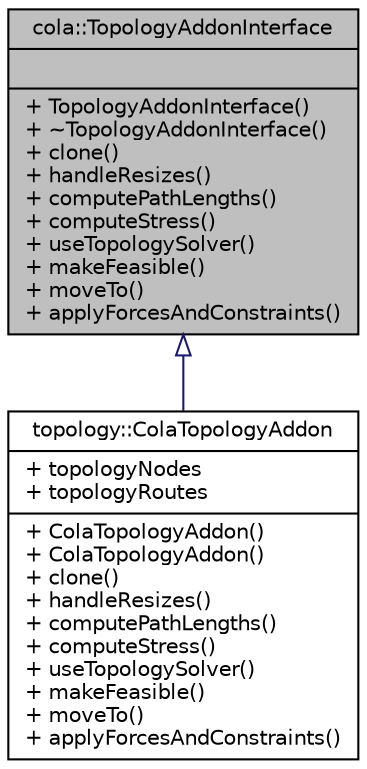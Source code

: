 digraph "cola::TopologyAddonInterface"
{
  edge [fontname="Helvetica",fontsize="10",labelfontname="Helvetica",labelfontsize="10"];
  node [fontname="Helvetica",fontsize="10",shape=record];
  Node1 [label="{cola::TopologyAddonInterface\n||+ TopologyAddonInterface()\l+ ~TopologyAddonInterface()\l+ clone()\l+ handleResizes()\l+ computePathLengths()\l+ computeStress()\l+ useTopologySolver()\l+ makeFeasible()\l+ moveTo()\l+ applyForcesAndConstraints()\l}",height=0.2,width=0.4,color="black", fillcolor="grey75", style="filled" fontcolor="black"];
  Node1 -> Node2 [dir="back",color="midnightblue",fontsize="10",style="solid",arrowtail="onormal",fontname="Helvetica"];
  Node2 [label="{topology::ColaTopologyAddon\n|+ topologyNodes\l+ topologyRoutes\l|+ ColaTopologyAddon()\l+ ColaTopologyAddon()\l+ clone()\l+ handleResizes()\l+ computePathLengths()\l+ computeStress()\l+ useTopologySolver()\l+ makeFeasible()\l+ moveTo()\l+ applyForcesAndConstraints()\l}",height=0.2,width=0.4,color="black", fillcolor="white", style="filled",URL="$classtopology_1_1ColaTopologyAddon.html",tooltip="This class can be passed to libcola to replace some functionality to provide topology preserving layo..."];
}

